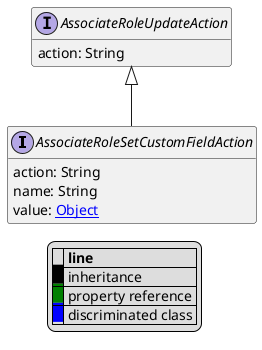 @startuml

hide empty fields
hide empty methods
legend
|= |= line |
|<back:black>   </back>| inheritance |
|<back:green>   </back>| property reference |
|<back:blue>   </back>| discriminated class |
endlegend
interface AssociateRoleSetCustomFieldAction [[AssociateRoleSetCustomFieldAction.svg]] extends AssociateRoleUpdateAction {
    action: String
    name: String
    value: [[Object.svg Object]]
}
interface AssociateRoleUpdateAction [[AssociateRoleUpdateAction.svg]]  {
    action: String
}





@enduml

